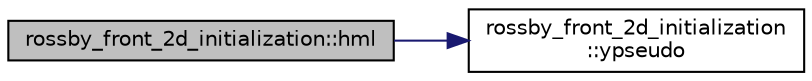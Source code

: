 digraph "rossby_front_2d_initialization::hml"
{
 // INTERACTIVE_SVG=YES
 // LATEX_PDF_SIZE
  edge [fontname="Helvetica",fontsize="10",labelfontname="Helvetica",labelfontsize="10"];
  node [fontname="Helvetica",fontsize="10",shape=record];
  rankdir="LR";
  Node1 [label="rossby_front_2d_initialization::hml",height=0.2,width=0.4,color="black", fillcolor="grey75", style="filled", fontcolor="black",tooltip="Analytic prescription of mixed layer depth in 2d Rossby front test, in the same units as Gmax_depth."];
  Node1 -> Node2 [color="midnightblue",fontsize="10",style="solid",fontname="Helvetica"];
  Node2 [label="rossby_front_2d_initialization\l::ypseudo",height=0.2,width=0.4,color="black", fillcolor="white", style="filled",URL="$namespacerossby__front__2d__initialization.html#a15a0b752df24fbae7deabe844a418239",tooltip="Pseudo coordinate across domain used by Hml() and dTdy() returns a coordinate from -PI/2 ...."];
}
